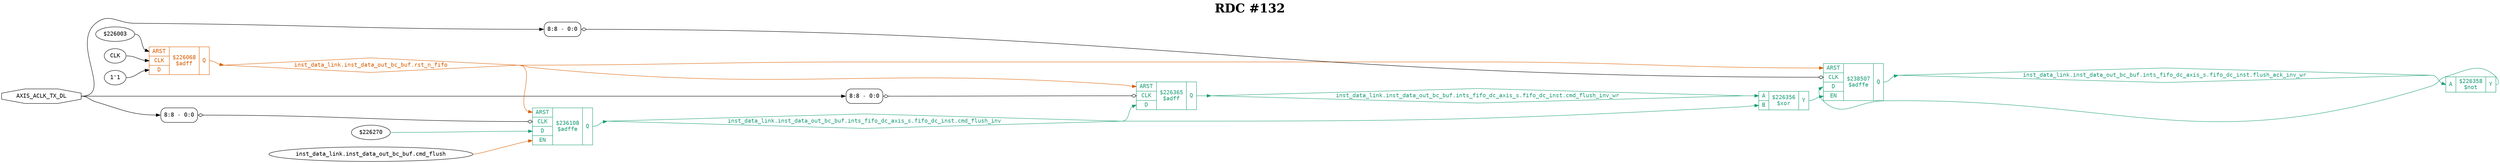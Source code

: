 digraph "spacefibre_light_top" {
label=<<b>RDC #132</b>>;
labelloc="t"
fontsize="30"
node ["fontname"="Courier"]
edge ["fontname"="Courier"]
rankdir="LR";
remincross=true;
n3 [ shape=octagon, label="AXIS_ACLK_TX_DL", color="black", fontcolor="black", href="/src/ip_spacefibre_light_top/spacefibre_light_top.vhd#58" ];
n4 [ shape=diamond, label="inst_data_link.inst_data_out_bc_buf.ints_fifo_dc_axis_s.fifo_dc_inst.cmd_flush_inv", colorscheme="dark28", color="1", fontcolor="1", href="/src/ip/fifo_dc/fifo_dc.vhd#112" ];
n5 [ shape=diamond, label="inst_data_link.inst_data_out_bc_buf.ints_fifo_dc_axis_s.fifo_dc_inst.cmd_flush_inv_wr", colorscheme="dark28", color="1", fontcolor="1", href="/src/ip/fifo_dc/fifo_dc.vhd#113" ];
n6 [ shape=diamond, label="inst_data_link.inst_data_out_bc_buf.ints_fifo_dc_axis_s.fifo_dc_inst.flush_ack_inv_wr", colorscheme="dark28", color="1", fontcolor="1", href="/src/ip/fifo_dc/fifo_dc.vhd#115" ];
n7 [ shape=diamond, label="inst_data_link.inst_data_out_bc_buf.rst_n_fifo", colorscheme="dark28", color="2", fontcolor="2", href="/src/module_data_link/data_out_bc_buf.vhd#118" ];
{ rank="source"; n3;}
{ rank="sink";}
v1 [ label="$226270" ];
v2 [ label="inst_data_link.inst_data_out_bc_buf.cmd_flush" ];
c13 [ shape=record, label="{{<p8> ARST|<p9> CLK|<p10> D|<p11> EN}|$236108\n$adffe|{<p12> Q}}", colorscheme="dark28", color="1", fontcolor="1" , href="/src/ip/fifo_dc/fifo_dc.vhd#440"  ];
x0 [ shape=record, style=rounded, label="<s0> 8:8 - 0:0 ", color="black", fontcolor="black" ];
x0:e -> c13:p9:w [arrowhead=odiamond, arrowtail=odiamond, dir=both, color="black", fontcolor="black", label=""];
c14 [ shape=record, label="{{<p8> ARST|<p9> CLK|<p10> D|<p11> EN}|$238507\n$adffe|{<p12> Q}}", colorscheme="dark28", color="1", fontcolor="1" , href="/src/ip/fifo_dc/fifo_dc.vhd#199"  ];
x3 [ shape=record, style=rounded, label="<s0> 8:8 - 0:0 ", color="black", fontcolor="black" ];
x3:e -> c14:p9:w [arrowhead=odiamond, arrowtail=odiamond, dir=both, color="black", fontcolor="black", label=""];
v4 [ label="$226003" ];
v5 [ label="CLK" ];
v6 [ label="1'1" ];
c15 [ shape=record, label="{{<p8> ARST|<p9> CLK|<p10> D}|$226068\n$adff|{<p12> Q}}", colorscheme="dark28", color="2", fontcolor="2" , href="/src/module_data_link/data_out_bc_buf.vhd#172"  ];
c16 [ shape=record, label="{{<p8> ARST|<p9> CLK|<p10> D}|$226365\n$adff|{<p12> Q}}", colorscheme="dark28", color="1", fontcolor="1" , href="/src/ip/fifo_dc/fifo_dc.vhd#199"  ];
x7 [ shape=record, style=rounded, label="<s0> 8:8 - 0:0 ", color="black", fontcolor="black" ];
x7:e -> c16:p9:w [arrowhead=odiamond, arrowtail=odiamond, dir=both, color="black", fontcolor="black", label=""];
c20 [ shape=record, label="{{<p17> A|<p18> B}|$226356\n$xor|{<p19> Y}}", colorscheme="dark28", color="1", fontcolor="1" , href="/src/ip/fifo_dc/fifo_dc.vhd#205"  ];
c21 [ shape=record, label="{{<p17> A}|$226358\n$not|{<p19> Y}}", colorscheme="dark28", color="1", fontcolor="1" , href="/src/ip/fifo_dc/fifo_dc.vhd#207"  ];
c20:p19:e -> c14:p11:w [colorscheme="dark28", color="1", fontcolor="1", label=""];
c21:p19:e -> c14:p10:w [colorscheme="dark28", color="1", fontcolor="1", label=""];
n3:e -> x0:s0:w [color="black", fontcolor="black", label=""];
n3:e -> x3:s0:w [color="black", fontcolor="black", label=""];
n3:e -> x7:s0:w [color="black", fontcolor="black", label=""];
c13:p12:e -> n4:w [colorscheme="dark28", color="1", fontcolor="1", label=""];
n4:e -> c16:p10:w [colorscheme="dark28", color="1", fontcolor="1", label=""];
n4:e -> c20:p18:w [colorscheme="dark28", color="1", fontcolor="1", label=""];
c16:p12:e -> n5:w [colorscheme="dark28", color="1", fontcolor="1", label=""];
n5:e -> c20:p17:w [colorscheme="dark28", color="1", fontcolor="1", label=""];
c14:p12:e -> n6:w [colorscheme="dark28", color="1", fontcolor="1", label=""];
n6:e -> c21:p17:w [colorscheme="dark28", color="1", fontcolor="1", label=""];
c15:p12:e -> n7:w [colorscheme="dark28", color="2", fontcolor="2", label=""];
n7:e -> c13:p8:w [colorscheme="dark28", color="2", fontcolor="2", label=""];
n7:e -> c14:p8:w [colorscheme="dark28", color="2", fontcolor="2", label=""];
n7:e -> c16:p8:w [colorscheme="dark28", color="2", fontcolor="2", label=""];
v1:e -> c13:p10:w [colorscheme="dark28", color="1", fontcolor="1", label=""];
v2:e -> c13:p11:w [colorscheme="dark28", color="2", fontcolor="2", label=""];
v4:e -> c15:p8:w [color="black", fontcolor="black", label=""];
v5:e -> c15:p9:w [color="black", fontcolor="black", label=""];
v6:e -> c15:p10:w [color="black", fontcolor="black", label=""];
}
